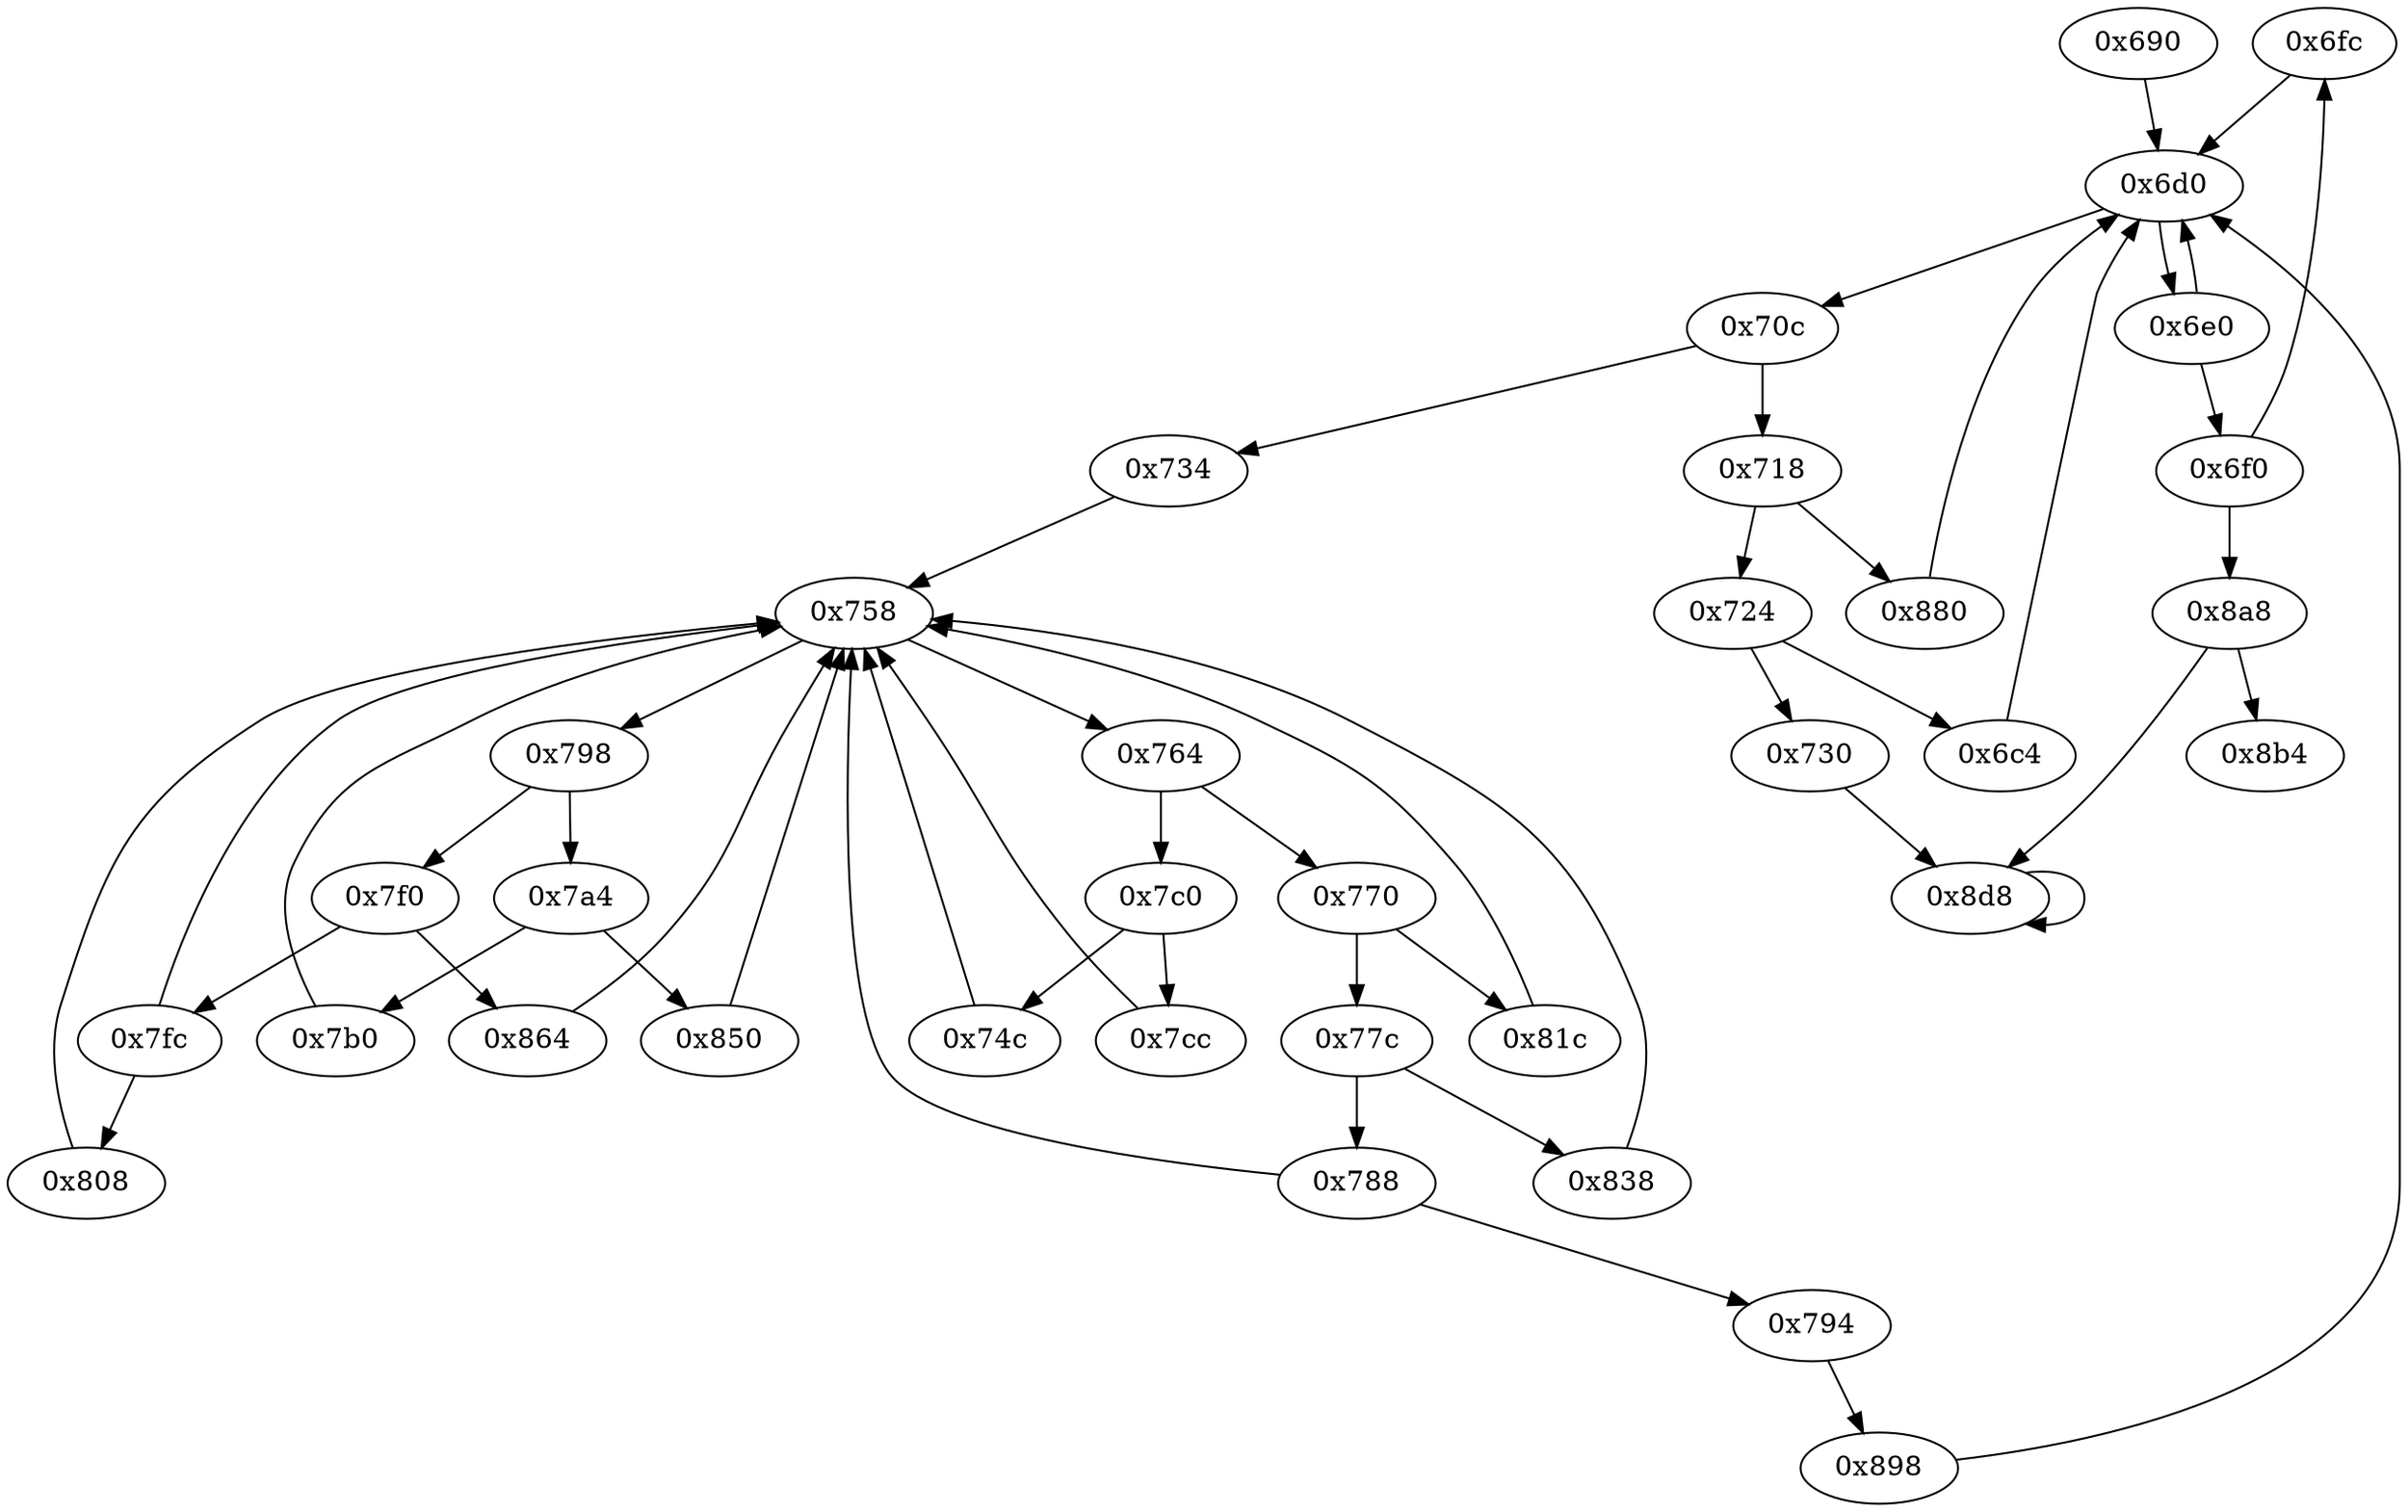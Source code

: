 digraph "" {
	"0x6fc"	 [opcode="[u'ldr', u'str', u'ldr', u'b']"];
	"0x6d0"	 [opcode="[u'mov', u'ldr', u'cmp', u'b']"];
	"0x6fc" -> "0x6d0";
	"0x7fc"	 [opcode="[u'ldr', u'cmp', u'b']"];
	"0x808"	 [opcode="[u'ldr', u'ldrb', u'strb', u'ldr', u'b']"];
	"0x7fc" -> "0x808";
	"0x758"	 [opcode="[u'ldr', u'cmp', u'b']"];
	"0x7fc" -> "0x758";
	"0x788"	 [opcode="[u'ldr', u'cmp', u'b']"];
	"0x788" -> "0x758";
	"0x794"	 [opcode="[u'b']"];
	"0x788" -> "0x794";
	"0x74c"	 [opcode="[u'ldr', u'cmp', u'ldr']"];
	"0x74c" -> "0x758";
	"0x8d8"	 [opcode="[u'b']"];
	"0x8d8" -> "0x8d8";
	"0x864"	 [opcode="[u'ldr', u'ldr', u'ldr', u'add', u'add', u'mov', u'b']"];
	"0x864" -> "0x758";
	"0x7a4"	 [opcode="[u'ldr', u'cmp', u'b']"];
	"0x7b0"	 [opcode="[u'ldr', u'cmp', u'ldr', u'b']"];
	"0x7a4" -> "0x7b0";
	"0x850"	 [opcode="[u'mov', u'mov', u'mov', u'mov', u'b']"];
	"0x7a4" -> "0x850";
	"0x8b4"	 [opcode="[u'ldr', u'ldr', u'ldr', u'ldr', u'sub', u'mov', u'sub', u'pop']"];
	"0x6e0"	 [opcode="[u'ldr', u'cmp', u'mov', u'b']"];
	"0x6f0"	 [opcode="[u'ldr', u'cmp', u'b']"];
	"0x6e0" -> "0x6f0";
	"0x6e0" -> "0x6d0";
	"0x880"	 [opcode="[u'ldr', u'ldr', u'ldr', u'cmp', u'mov', u'b']"];
	"0x880" -> "0x6d0";
	"0x7c0"	 [opcode="[u'ldr', u'cmp', u'b']"];
	"0x7c0" -> "0x74c";
	"0x7cc"	 [opcode="[u'str', u'str', u'str', u'ldr', u'ldr', u'ldr', u'cmp', u'mov', u'b']"];
	"0x7c0" -> "0x7cc";
	"0x718"	 [opcode="[u'ldr', u'cmp', u'b']"];
	"0x718" -> "0x880";
	"0x724"	 [opcode="[u'ldr', u'cmp', u'b']"];
	"0x718" -> "0x724";
	"0x6c4"	 [opcode="[u'mov', u'bl', u'ldr']"];
	"0x6c4" -> "0x6d0";
	"0x734"	 [opcode="[u'ldr', u'bl', u'ldr', u'ldr', u'ldr', u'b']"];
	"0x734" -> "0x758";
	"0x808" -> "0x758";
	"0x730"	 [opcode="[u'b']"];
	"0x730" -> "0x8d8";
	"0x70c"	 [opcode="[u'ldr', u'cmp', u'b']"];
	"0x70c" -> "0x718";
	"0x70c" -> "0x734";
	"0x81c"	 [opcode="[u'ldr', u'ldr', u'lsr', u'orr', u'str', u'ldr', u'b']"];
	"0x81c" -> "0x758";
	"0x770"	 [opcode="[u'ldr', u'cmp', u'b']"];
	"0x770" -> "0x81c";
	"0x77c"	 [opcode="[u'ldr', u'cmp', u'b']"];
	"0x770" -> "0x77c";
	"0x798"	 [opcode="[u'ldr', u'cmp', u'b']"];
	"0x758" -> "0x798";
	"0x764"	 [opcode="[u'ldr', u'cmp', u'b']"];
	"0x758" -> "0x764";
	"0x798" -> "0x7a4";
	"0x7f0"	 [opcode="[u'ldr', u'cmp', u'b']"];
	"0x798" -> "0x7f0";
	"0x690"	 [opcode="[u'push', u'add', u'sub', u'ldr', u'mov', u'ldr', u'ldr', u'str', u'ldr', u'ldr', u'ldr', u'add', u'b']"];
	"0x690" -> "0x6d0";
	"0x7cc" -> "0x758";
	"0x898"	 [opcode="[u'ldr', u'str', u'ldr', u'b']"];
	"0x794" -> "0x898";
	"0x6f0" -> "0x6fc";
	"0x8a8"	 [opcode="[u'ldr', u'cmp', u'b']"];
	"0x6f0" -> "0x8a8";
	"0x7f0" -> "0x7fc";
	"0x7f0" -> "0x864";
	"0x898" -> "0x6d0";
	"0x7b0" -> "0x758";
	"0x8a8" -> "0x8d8";
	"0x8a8" -> "0x8b4";
	"0x6d0" -> "0x6e0";
	"0x6d0" -> "0x70c";
	"0x764" -> "0x7c0";
	"0x764" -> "0x770";
	"0x838"	 [opcode="[u'ldrb', u'ldr', u'eor', u'str', u'ldr', u'b']"];
	"0x838" -> "0x758";
	"0x77c" -> "0x788";
	"0x77c" -> "0x838";
	"0x850" -> "0x758";
	"0x724" -> "0x6c4";
	"0x724" -> "0x730";
}
